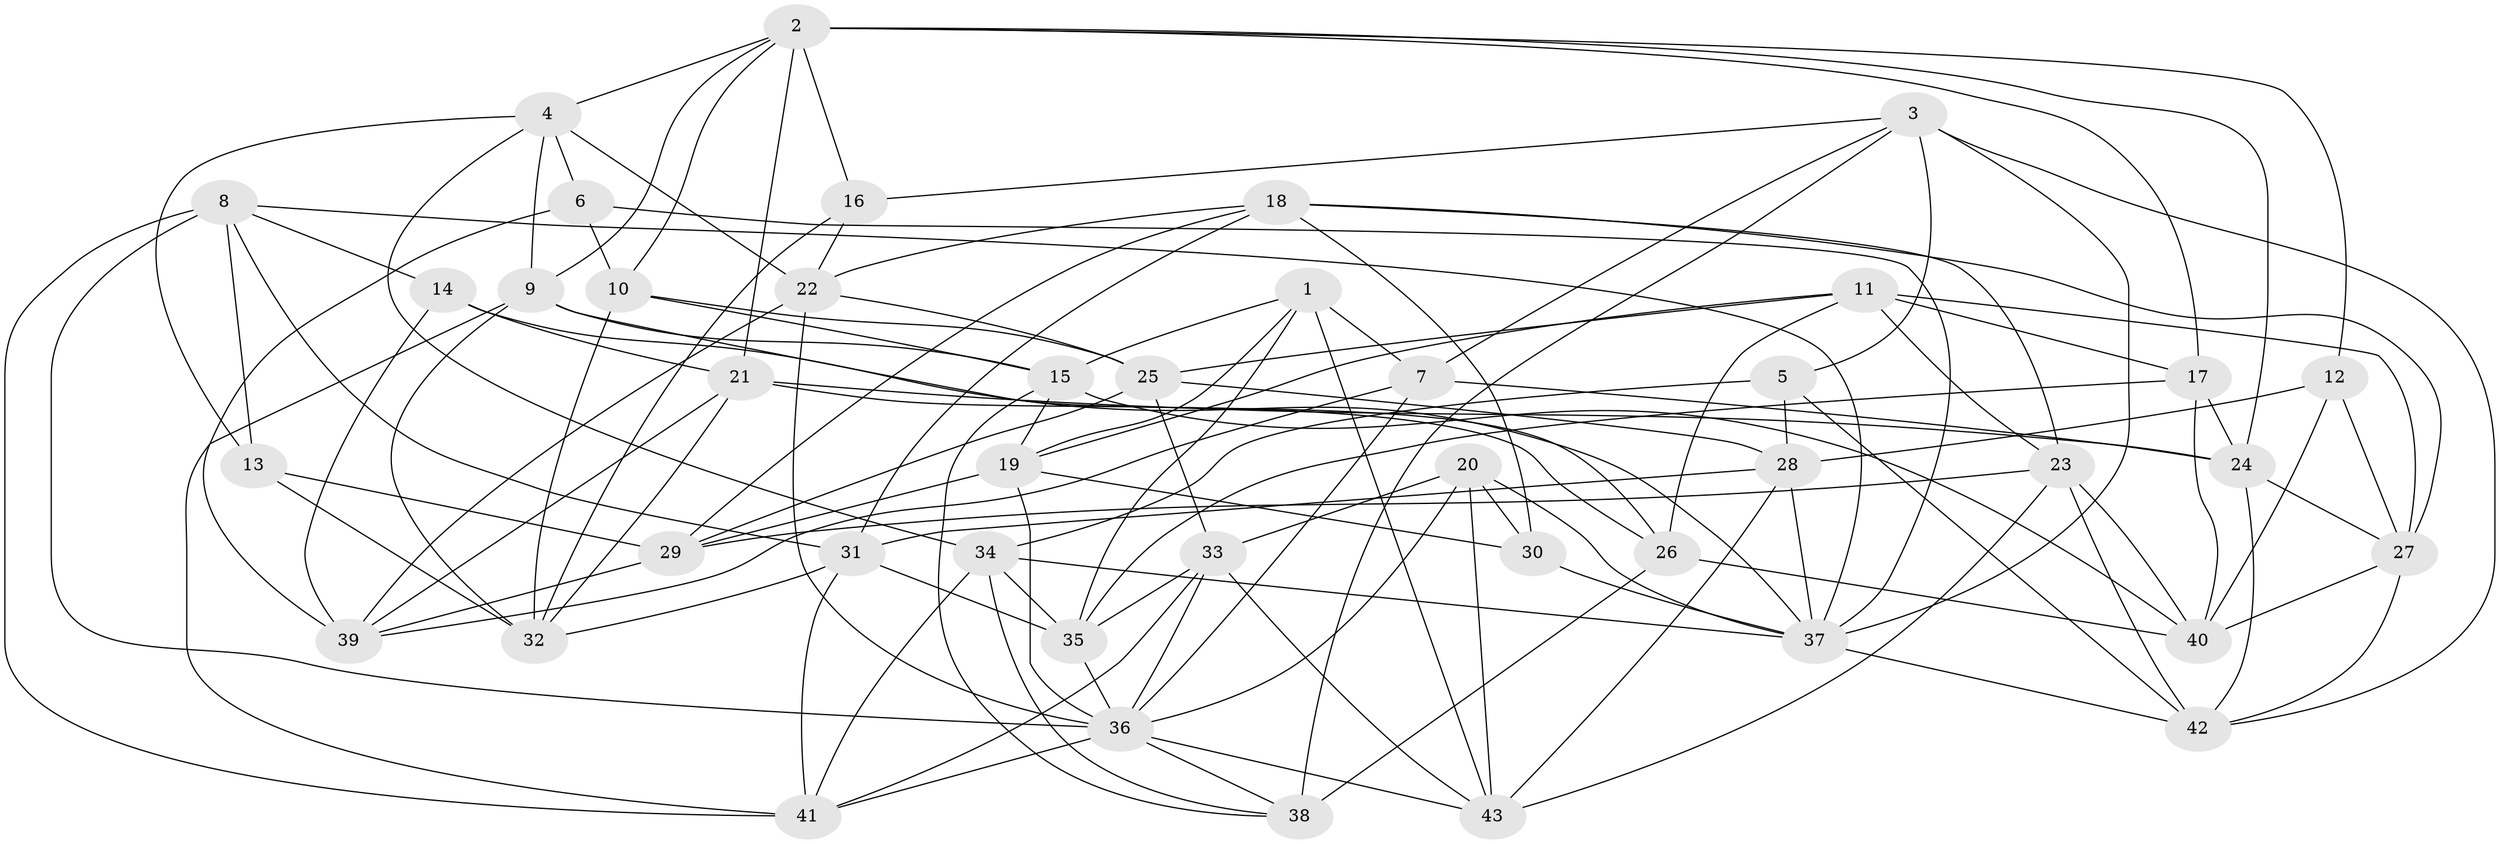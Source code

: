 // original degree distribution, {4: 1.0}
// Generated by graph-tools (version 1.1) at 2025/26/03/09/25 03:26:55]
// undirected, 43 vertices, 123 edges
graph export_dot {
graph [start="1"]
  node [color=gray90,style=filled];
  1;
  2;
  3;
  4;
  5;
  6;
  7;
  8;
  9;
  10;
  11;
  12;
  13;
  14;
  15;
  16;
  17;
  18;
  19;
  20;
  21;
  22;
  23;
  24;
  25;
  26;
  27;
  28;
  29;
  30;
  31;
  32;
  33;
  34;
  35;
  36;
  37;
  38;
  39;
  40;
  41;
  42;
  43;
  1 -- 7 [weight=2.0];
  1 -- 15 [weight=1.0];
  1 -- 19 [weight=1.0];
  1 -- 35 [weight=1.0];
  1 -- 43 [weight=1.0];
  2 -- 4 [weight=1.0];
  2 -- 9 [weight=1.0];
  2 -- 10 [weight=2.0];
  2 -- 12 [weight=1.0];
  2 -- 16 [weight=1.0];
  2 -- 17 [weight=2.0];
  2 -- 21 [weight=1.0];
  2 -- 24 [weight=1.0];
  3 -- 5 [weight=1.0];
  3 -- 7 [weight=1.0];
  3 -- 16 [weight=1.0];
  3 -- 37 [weight=1.0];
  3 -- 38 [weight=1.0];
  3 -- 42 [weight=1.0];
  4 -- 6 [weight=1.0];
  4 -- 9 [weight=1.0];
  4 -- 13 [weight=1.0];
  4 -- 22 [weight=1.0];
  4 -- 34 [weight=1.0];
  5 -- 28 [weight=1.0];
  5 -- 34 [weight=1.0];
  5 -- 42 [weight=1.0];
  6 -- 10 [weight=1.0];
  6 -- 37 [weight=1.0];
  6 -- 39 [weight=1.0];
  7 -- 24 [weight=1.0];
  7 -- 36 [weight=1.0];
  7 -- 39 [weight=1.0];
  8 -- 13 [weight=1.0];
  8 -- 14 [weight=1.0];
  8 -- 31 [weight=1.0];
  8 -- 36 [weight=1.0];
  8 -- 37 [weight=1.0];
  8 -- 41 [weight=1.0];
  9 -- 15 [weight=1.0];
  9 -- 26 [weight=1.0];
  9 -- 32 [weight=1.0];
  9 -- 41 [weight=1.0];
  10 -- 15 [weight=1.0];
  10 -- 25 [weight=1.0];
  10 -- 32 [weight=1.0];
  11 -- 17 [weight=1.0];
  11 -- 19 [weight=1.0];
  11 -- 23 [weight=1.0];
  11 -- 25 [weight=1.0];
  11 -- 26 [weight=1.0];
  11 -- 27 [weight=1.0];
  12 -- 27 [weight=1.0];
  12 -- 28 [weight=1.0];
  12 -- 40 [weight=1.0];
  13 -- 29 [weight=1.0];
  13 -- 32 [weight=1.0];
  14 -- 21 [weight=1.0];
  14 -- 37 [weight=1.0];
  14 -- 39 [weight=1.0];
  15 -- 19 [weight=1.0];
  15 -- 38 [weight=1.0];
  15 -- 40 [weight=1.0];
  16 -- 22 [weight=1.0];
  16 -- 32 [weight=1.0];
  17 -- 24 [weight=1.0];
  17 -- 35 [weight=1.0];
  17 -- 40 [weight=1.0];
  18 -- 22 [weight=1.0];
  18 -- 23 [weight=1.0];
  18 -- 27 [weight=1.0];
  18 -- 29 [weight=1.0];
  18 -- 30 [weight=1.0];
  18 -- 31 [weight=1.0];
  19 -- 29 [weight=1.0];
  19 -- 30 [weight=1.0];
  19 -- 36 [weight=1.0];
  20 -- 30 [weight=2.0];
  20 -- 33 [weight=1.0];
  20 -- 36 [weight=1.0];
  20 -- 37 [weight=1.0];
  20 -- 43 [weight=1.0];
  21 -- 24 [weight=1.0];
  21 -- 26 [weight=1.0];
  21 -- 32 [weight=1.0];
  21 -- 39 [weight=1.0];
  22 -- 25 [weight=1.0];
  22 -- 36 [weight=1.0];
  22 -- 39 [weight=1.0];
  23 -- 29 [weight=1.0];
  23 -- 40 [weight=1.0];
  23 -- 42 [weight=1.0];
  23 -- 43 [weight=1.0];
  24 -- 27 [weight=1.0];
  24 -- 42 [weight=1.0];
  25 -- 28 [weight=1.0];
  25 -- 29 [weight=1.0];
  25 -- 33 [weight=1.0];
  26 -- 38 [weight=2.0];
  26 -- 40 [weight=1.0];
  27 -- 40 [weight=1.0];
  27 -- 42 [weight=1.0];
  28 -- 31 [weight=1.0];
  28 -- 37 [weight=1.0];
  28 -- 43 [weight=1.0];
  29 -- 39 [weight=1.0];
  30 -- 37 [weight=2.0];
  31 -- 32 [weight=1.0];
  31 -- 35 [weight=1.0];
  31 -- 41 [weight=1.0];
  33 -- 35 [weight=1.0];
  33 -- 36 [weight=1.0];
  33 -- 41 [weight=1.0];
  33 -- 43 [weight=1.0];
  34 -- 35 [weight=1.0];
  34 -- 37 [weight=1.0];
  34 -- 38 [weight=1.0];
  34 -- 41 [weight=1.0];
  35 -- 36 [weight=1.0];
  36 -- 38 [weight=1.0];
  36 -- 41 [weight=1.0];
  36 -- 43 [weight=1.0];
  37 -- 42 [weight=1.0];
}
